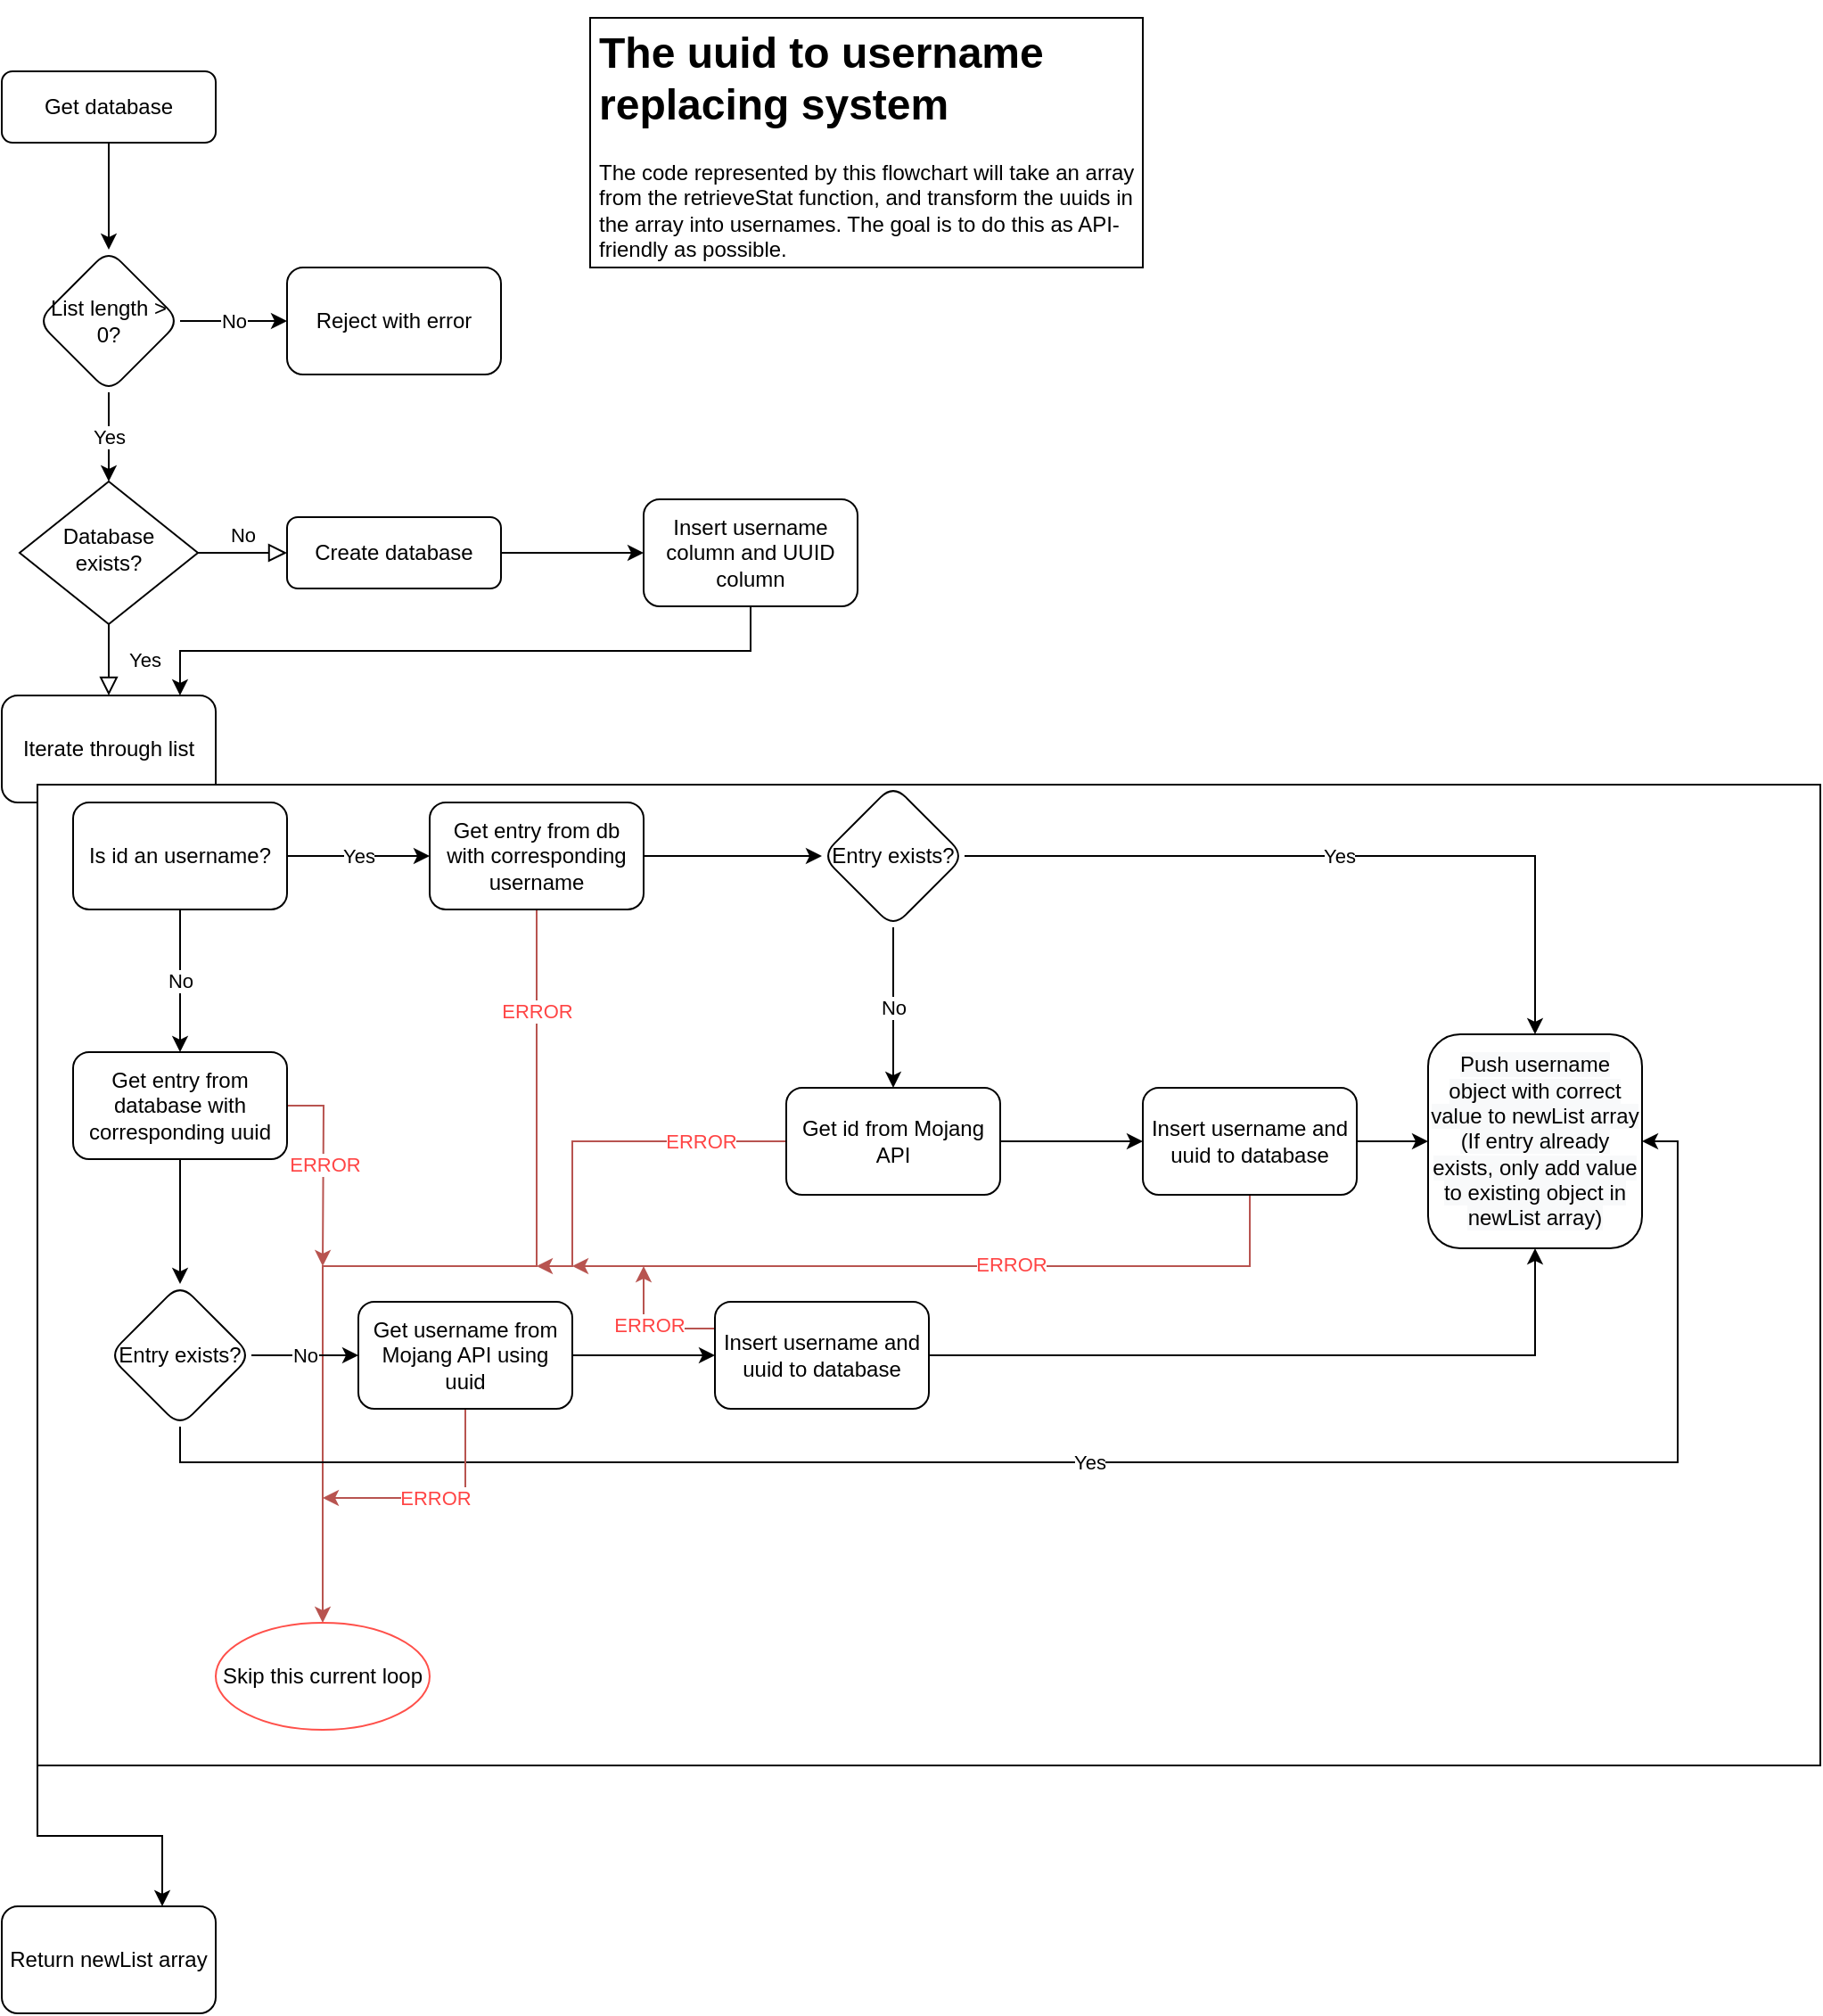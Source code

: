 <mxfile version="15.2.7" type="device"><diagram id="C5RBs43oDa-KdzZeNtuy" name="nameReplacer"><mxGraphModel dx="2844" dy="1644" grid="1" gridSize="10" guides="1" tooltips="1" connect="1" arrows="1" fold="1" page="1" pageScale="1" pageWidth="827" pageHeight="1169" math="0" shadow="0"><root><mxCell id="WIyWlLk6GJQsqaUBKTNV-0"/><mxCell id="WIyWlLk6GJQsqaUBKTNV-1" parent="WIyWlLk6GJQsqaUBKTNV-0"/><mxCell id="yE2sMuW5LS-2qirhEya3-6" value="" style="edgeStyle=orthogonalEdgeStyle;rounded=0;orthogonalLoop=1;jettySize=auto;html=1;" parent="WIyWlLk6GJQsqaUBKTNV-1" source="WIyWlLk6GJQsqaUBKTNV-3" target="yE2sMuW5LS-2qirhEya3-5" edge="1"><mxGeometry relative="1" as="geometry"/></mxCell><mxCell id="WIyWlLk6GJQsqaUBKTNV-3" value="Get database" style="rounded=1;whiteSpace=wrap;html=1;fontSize=12;glass=0;strokeWidth=1;shadow=0;" parent="WIyWlLk6GJQsqaUBKTNV-1" vertex="1"><mxGeometry x="160" y="80" width="120" height="40" as="geometry"/></mxCell><mxCell id="WIyWlLk6GJQsqaUBKTNV-4" value="Yes" style="rounded=0;html=1;jettySize=auto;orthogonalLoop=1;fontSize=11;endArrow=block;endFill=0;endSize=8;strokeWidth=1;shadow=0;labelBackgroundColor=none;edgeStyle=orthogonalEdgeStyle;" parent="WIyWlLk6GJQsqaUBKTNV-1" source="WIyWlLk6GJQsqaUBKTNV-6" edge="1"><mxGeometry y="20" relative="1" as="geometry"><mxPoint as="offset"/><mxPoint x="220" y="430" as="targetPoint"/></mxGeometry></mxCell><mxCell id="WIyWlLk6GJQsqaUBKTNV-5" value="No" style="edgeStyle=orthogonalEdgeStyle;rounded=0;html=1;jettySize=auto;orthogonalLoop=1;fontSize=11;endArrow=block;endFill=0;endSize=8;strokeWidth=1;shadow=0;labelBackgroundColor=none;" parent="WIyWlLk6GJQsqaUBKTNV-1" source="WIyWlLk6GJQsqaUBKTNV-6" target="WIyWlLk6GJQsqaUBKTNV-7" edge="1"><mxGeometry y="10" relative="1" as="geometry"><mxPoint as="offset"/></mxGeometry></mxCell><mxCell id="WIyWlLk6GJQsqaUBKTNV-6" value="Database exists?" style="rhombus;whiteSpace=wrap;html=1;shadow=0;fontFamily=Helvetica;fontSize=12;align=center;strokeWidth=1;spacing=6;spacingTop=-4;" parent="WIyWlLk6GJQsqaUBKTNV-1" vertex="1"><mxGeometry x="170" y="310" width="100" height="80" as="geometry"/></mxCell><mxCell id="yE2sMuW5LS-2qirhEya3-3" value="" style="edgeStyle=orthogonalEdgeStyle;rounded=0;orthogonalLoop=1;jettySize=auto;html=1;" parent="WIyWlLk6GJQsqaUBKTNV-1" source="WIyWlLk6GJQsqaUBKTNV-7" target="yE2sMuW5LS-2qirhEya3-2" edge="1"><mxGeometry relative="1" as="geometry"/></mxCell><mxCell id="WIyWlLk6GJQsqaUBKTNV-7" value="Create database" style="rounded=1;whiteSpace=wrap;html=1;fontSize=12;glass=0;strokeWidth=1;shadow=0;" parent="WIyWlLk6GJQsqaUBKTNV-1" vertex="1"><mxGeometry x="320" y="330" width="120" height="40" as="geometry"/></mxCell><mxCell id="yE2sMuW5LS-2qirhEya3-18" style="edgeStyle=orthogonalEdgeStyle;rounded=0;orthogonalLoop=1;jettySize=auto;html=1;exitX=0.5;exitY=1;exitDx=0;exitDy=0;entryX=0.833;entryY=0;entryDx=0;entryDy=0;entryPerimeter=0;" parent="WIyWlLk6GJQsqaUBKTNV-1" source="yE2sMuW5LS-2qirhEya3-2" target="yE2sMuW5LS-2qirhEya3-15" edge="1"><mxGeometry relative="1" as="geometry"><mxPoint x="261" y="440" as="targetPoint"/></mxGeometry></mxCell><mxCell id="yE2sMuW5LS-2qirhEya3-2" value="Insert username column and UUID column" style="rounded=1;whiteSpace=wrap;html=1;shadow=0;strokeWidth=1;glass=0;" parent="WIyWlLk6GJQsqaUBKTNV-1" vertex="1"><mxGeometry x="520" y="320" width="120" height="60" as="geometry"/></mxCell><mxCell id="yE2sMuW5LS-2qirhEya3-8" value="No" style="edgeStyle=orthogonalEdgeStyle;rounded=0;orthogonalLoop=1;jettySize=auto;html=1;" parent="WIyWlLk6GJQsqaUBKTNV-1" source="yE2sMuW5LS-2qirhEya3-5" target="yE2sMuW5LS-2qirhEya3-7" edge="1"><mxGeometry relative="1" as="geometry"/></mxCell><mxCell id="yE2sMuW5LS-2qirhEya3-10" value="Yes" style="edgeStyle=orthogonalEdgeStyle;rounded=0;orthogonalLoop=1;jettySize=auto;html=1;" parent="WIyWlLk6GJQsqaUBKTNV-1" source="yE2sMuW5LS-2qirhEya3-5" target="WIyWlLk6GJQsqaUBKTNV-6" edge="1"><mxGeometry relative="1" as="geometry"/></mxCell><mxCell id="yE2sMuW5LS-2qirhEya3-5" value="List length &amp;gt; 0?" style="rhombus;whiteSpace=wrap;html=1;rounded=1;shadow=0;strokeWidth=1;glass=0;" parent="WIyWlLk6GJQsqaUBKTNV-1" vertex="1"><mxGeometry x="180" y="180" width="80" height="80" as="geometry"/></mxCell><mxCell id="yE2sMuW5LS-2qirhEya3-7" value="Reject with error" style="whiteSpace=wrap;html=1;rounded=1;shadow=0;strokeWidth=1;glass=0;" parent="WIyWlLk6GJQsqaUBKTNV-1" vertex="1"><mxGeometry x="320" y="190" width="120" height="60" as="geometry"/></mxCell><mxCell id="yE2sMuW5LS-2qirhEya3-15" value="Iterate through list" style="rounded=1;whiteSpace=wrap;html=1;" parent="WIyWlLk6GJQsqaUBKTNV-1" vertex="1"><mxGeometry x="160" y="430" width="120" height="60" as="geometry"/></mxCell><mxCell id="5aNToOu_2usPjjUvXHYw-5" style="edgeStyle=orthogonalEdgeStyle;rounded=0;orthogonalLoop=1;jettySize=auto;html=1;exitX=0;exitY=1;exitDx=0;exitDy=0;entryX=0.75;entryY=0;entryDx=0;entryDy=0;" edge="1" parent="WIyWlLk6GJQsqaUBKTNV-1" source="yE2sMuW5LS-2qirhEya3-19" target="5aNToOu_2usPjjUvXHYw-3"><mxGeometry relative="1" as="geometry"/></mxCell><mxCell id="yE2sMuW5LS-2qirhEya3-19" value="" style="whiteSpace=wrap;html=1;fillColor=default;" parent="WIyWlLk6GJQsqaUBKTNV-1" vertex="1"><mxGeometry x="180" y="480" width="1000" height="550" as="geometry"/></mxCell><mxCell id="yE2sMuW5LS-2qirhEya3-22" value="Yes" style="edgeStyle=orthogonalEdgeStyle;rounded=0;orthogonalLoop=1;jettySize=auto;html=1;" parent="WIyWlLk6GJQsqaUBKTNV-1" source="yE2sMuW5LS-2qirhEya3-20" target="yE2sMuW5LS-2qirhEya3-21" edge="1"><mxGeometry relative="1" as="geometry"/></mxCell><mxCell id="yE2sMuW5LS-2qirhEya3-24" value="No" style="edgeStyle=orthogonalEdgeStyle;rounded=0;orthogonalLoop=1;jettySize=auto;html=1;" parent="WIyWlLk6GJQsqaUBKTNV-1" source="yE2sMuW5LS-2qirhEya3-20" target="yE2sMuW5LS-2qirhEya3-23" edge="1"><mxGeometry relative="1" as="geometry"/></mxCell><mxCell id="yE2sMuW5LS-2qirhEya3-20" value="Is id an username?" style="rounded=1;whiteSpace=wrap;html=1;fillColor=default;" parent="WIyWlLk6GJQsqaUBKTNV-1" vertex="1"><mxGeometry x="200" y="490" width="120" height="60" as="geometry"/></mxCell><mxCell id="yE2sMuW5LS-2qirhEya3-26" value="" style="edgeStyle=orthogonalEdgeStyle;rounded=0;orthogonalLoop=1;jettySize=auto;html=1;" parent="WIyWlLk6GJQsqaUBKTNV-1" source="yE2sMuW5LS-2qirhEya3-21" target="yE2sMuW5LS-2qirhEya3-25" edge="1"><mxGeometry relative="1" as="geometry"/></mxCell><mxCell id="yE2sMuW5LS-2qirhEya3-48" value="" style="edgeStyle=orthogonalEdgeStyle;rounded=0;orthogonalLoop=1;jettySize=auto;html=1;fillColor=#f8cecc;strokeColor=#b85450;fontColor=#FF4545;" parent="WIyWlLk6GJQsqaUBKTNV-1" source="yE2sMuW5LS-2qirhEya3-21" target="yE2sMuW5LS-2qirhEya3-47" edge="1"><mxGeometry relative="1" as="geometry"/></mxCell><mxCell id="yE2sMuW5LS-2qirhEya3-58" value="ERROR" style="edgeLabel;html=1;align=center;verticalAlign=middle;resizable=0;points=[];fontColor=#FF4545;" parent="yE2sMuW5LS-2qirhEya3-48" vertex="1" connectable="0"><mxGeometry x="-0.781" relative="1" as="geometry"><mxPoint as="offset"/></mxGeometry></mxCell><mxCell id="yE2sMuW5LS-2qirhEya3-21" value="Get entry from db with corresponding username" style="rounded=1;whiteSpace=wrap;html=1;fillColor=default;" parent="WIyWlLk6GJQsqaUBKTNV-1" vertex="1"><mxGeometry x="400" y="490" width="120" height="60" as="geometry"/></mxCell><mxCell id="yE2sMuW5LS-2qirhEya3-36" value="" style="edgeStyle=orthogonalEdgeStyle;rounded=0;orthogonalLoop=1;jettySize=auto;html=1;" parent="WIyWlLk6GJQsqaUBKTNV-1" source="yE2sMuW5LS-2qirhEya3-23" target="yE2sMuW5LS-2qirhEya3-35" edge="1"><mxGeometry relative="1" as="geometry"/></mxCell><mxCell id="yE2sMuW5LS-2qirhEya3-51" value="" style="edgeStyle=orthogonalEdgeStyle;rounded=0;orthogonalLoop=1;jettySize=auto;html=1;fontColor=#FF4545;strokeColor=#B85450;" parent="WIyWlLk6GJQsqaUBKTNV-1" source="yE2sMuW5LS-2qirhEya3-23" edge="1"><mxGeometry relative="1" as="geometry"><mxPoint x="340" y="750" as="targetPoint"/></mxGeometry></mxCell><mxCell id="yE2sMuW5LS-2qirhEya3-59" value="ERROR" style="edgeLabel;html=1;align=center;verticalAlign=middle;resizable=0;points=[];fontColor=#FF4545;" parent="yE2sMuW5LS-2qirhEya3-51" vertex="1" connectable="0"><mxGeometry x="-0.036" relative="1" as="geometry"><mxPoint as="offset"/></mxGeometry></mxCell><mxCell id="yE2sMuW5LS-2qirhEya3-23" value="Get entry from database with corresponding uuid" style="rounded=1;whiteSpace=wrap;html=1;fillColor=default;" parent="WIyWlLk6GJQsqaUBKTNV-1" vertex="1"><mxGeometry x="200" y="630" width="120" height="60" as="geometry"/></mxCell><mxCell id="yE2sMuW5LS-2qirhEya3-28" value="Yes" style="edgeStyle=orthogonalEdgeStyle;rounded=0;orthogonalLoop=1;jettySize=auto;html=1;entryX=0.5;entryY=0;entryDx=0;entryDy=0;" parent="WIyWlLk6GJQsqaUBKTNV-1" source="yE2sMuW5LS-2qirhEya3-25" target="yE2sMuW5LS-2qirhEya3-33" edge="1"><mxGeometry relative="1" as="geometry"><mxPoint x="760" y="550" as="targetPoint"/></mxGeometry></mxCell><mxCell id="yE2sMuW5LS-2qirhEya3-30" value="No" style="edgeStyle=orthogonalEdgeStyle;rounded=0;orthogonalLoop=1;jettySize=auto;html=1;" parent="WIyWlLk6GJQsqaUBKTNV-1" source="yE2sMuW5LS-2qirhEya3-25" target="yE2sMuW5LS-2qirhEya3-29" edge="1"><mxGeometry relative="1" as="geometry"/></mxCell><mxCell id="yE2sMuW5LS-2qirhEya3-25" value="Entry exists?" style="rhombus;whiteSpace=wrap;html=1;rounded=1;fillColor=default;" parent="WIyWlLk6GJQsqaUBKTNV-1" vertex="1"><mxGeometry x="620" y="480" width="80" height="80" as="geometry"/></mxCell><mxCell id="yE2sMuW5LS-2qirhEya3-32" value="" style="edgeStyle=orthogonalEdgeStyle;rounded=0;orthogonalLoop=1;jettySize=auto;html=1;" parent="WIyWlLk6GJQsqaUBKTNV-1" source="yE2sMuW5LS-2qirhEya3-29" target="yE2sMuW5LS-2qirhEya3-31" edge="1"><mxGeometry relative="1" as="geometry"/></mxCell><mxCell id="yE2sMuW5LS-2qirhEya3-53" style="edgeStyle=orthogonalEdgeStyle;rounded=0;orthogonalLoop=1;jettySize=auto;html=1;exitX=0;exitY=0.5;exitDx=0;exitDy=0;fontColor=#FF4545;strokeColor=#B85450;" parent="WIyWlLk6GJQsqaUBKTNV-1" source="yE2sMuW5LS-2qirhEya3-29" edge="1"><mxGeometry relative="1" as="geometry"><mxPoint x="460" y="750" as="targetPoint"/><Array as="points"><mxPoint x="480" y="680"/><mxPoint x="480" y="750"/></Array></mxGeometry></mxCell><mxCell id="yE2sMuW5LS-2qirhEya3-57" value="ERROR" style="edgeLabel;html=1;align=center;verticalAlign=middle;resizable=0;points=[];fontColor=#FF4545;" parent="yE2sMuW5LS-2qirhEya3-53" vertex="1" connectable="0"><mxGeometry x="-0.543" relative="1" as="geometry"><mxPoint as="offset"/></mxGeometry></mxCell><mxCell id="yE2sMuW5LS-2qirhEya3-29" value="Get id from Mojang API" style="whiteSpace=wrap;html=1;rounded=1;fillColor=default;" parent="WIyWlLk6GJQsqaUBKTNV-1" vertex="1"><mxGeometry x="600" y="650" width="120" height="60" as="geometry"/></mxCell><mxCell id="yE2sMuW5LS-2qirhEya3-34" value="" style="edgeStyle=orthogonalEdgeStyle;rounded=0;orthogonalLoop=1;jettySize=auto;html=1;" parent="WIyWlLk6GJQsqaUBKTNV-1" source="yE2sMuW5LS-2qirhEya3-31" target="yE2sMuW5LS-2qirhEya3-33" edge="1"><mxGeometry relative="1" as="geometry"/></mxCell><mxCell id="yE2sMuW5LS-2qirhEya3-55" style="edgeStyle=orthogonalEdgeStyle;rounded=0;orthogonalLoop=1;jettySize=auto;html=1;exitX=0.5;exitY=1;exitDx=0;exitDy=0;fontColor=#FF4545;strokeColor=#B85450;" parent="WIyWlLk6GJQsqaUBKTNV-1" source="yE2sMuW5LS-2qirhEya3-31" edge="1"><mxGeometry relative="1" as="geometry"><mxPoint x="480" y="750" as="targetPoint"/><Array as="points"><mxPoint x="860" y="750"/></Array></mxGeometry></mxCell><mxCell id="yE2sMuW5LS-2qirhEya3-56" value="ERROR" style="edgeLabel;html=1;align=center;verticalAlign=middle;resizable=0;points=[];fontColor=#FF4545;" parent="yE2sMuW5LS-2qirhEya3-55" vertex="1" connectable="0"><mxGeometry x="-0.171" y="-1" relative="1" as="geometry"><mxPoint as="offset"/></mxGeometry></mxCell><mxCell id="yE2sMuW5LS-2qirhEya3-31" value="Insert username and uuid to database" style="whiteSpace=wrap;html=1;rounded=1;fillColor=default;" parent="WIyWlLk6GJQsqaUBKTNV-1" vertex="1"><mxGeometry x="800" y="650" width="120" height="60" as="geometry"/></mxCell><mxCell id="yE2sMuW5LS-2qirhEya3-33" value="&lt;span style=&quot;color: rgb(0 , 0 , 0) ; font-family: &amp;#34;helvetica&amp;#34; ; font-size: 12px ; font-style: normal ; font-weight: 400 ; letter-spacing: normal ; text-align: center ; text-indent: 0px ; text-transform: none ; word-spacing: 0px ; background-color: rgb(248 , 249 , 250) ; display: inline ; float: none&quot;&gt;Push username object with correct value to newList array (If entry already exists, only add value to existing object in newList array)&lt;/span&gt;" style="whiteSpace=wrap;html=1;rounded=1;fillColor=default;" parent="WIyWlLk6GJQsqaUBKTNV-1" vertex="1"><mxGeometry x="960" y="620" width="120" height="120" as="geometry"/></mxCell><mxCell id="yE2sMuW5LS-2qirhEya3-38" value="No" style="edgeStyle=orthogonalEdgeStyle;rounded=0;orthogonalLoop=1;jettySize=auto;html=1;" parent="WIyWlLk6GJQsqaUBKTNV-1" source="yE2sMuW5LS-2qirhEya3-35" target="yE2sMuW5LS-2qirhEya3-37" edge="1"><mxGeometry relative="1" as="geometry"/></mxCell><mxCell id="yE2sMuW5LS-2qirhEya3-41" value="Yes" style="edgeStyle=orthogonalEdgeStyle;rounded=0;orthogonalLoop=1;jettySize=auto;html=1;entryX=1;entryY=0.5;entryDx=0;entryDy=0;" parent="WIyWlLk6GJQsqaUBKTNV-1" source="yE2sMuW5LS-2qirhEya3-35" target="yE2sMuW5LS-2qirhEya3-33" edge="1"><mxGeometry relative="1" as="geometry"><mxPoint x="260" y="930" as="targetPoint"/><Array as="points"><mxPoint x="260" y="860"/><mxPoint x="1100" y="860"/><mxPoint x="1100" y="680"/></Array></mxGeometry></mxCell><mxCell id="yE2sMuW5LS-2qirhEya3-35" value="Entry exists?" style="rhombus;whiteSpace=wrap;html=1;rounded=1;fillColor=default;" parent="WIyWlLk6GJQsqaUBKTNV-1" vertex="1"><mxGeometry x="220" y="760" width="80" height="80" as="geometry"/></mxCell><mxCell id="yE2sMuW5LS-2qirhEya3-43" value="" style="edgeStyle=orthogonalEdgeStyle;rounded=0;orthogonalLoop=1;jettySize=auto;html=1;" parent="WIyWlLk6GJQsqaUBKTNV-1" source="yE2sMuW5LS-2qirhEya3-37" target="yE2sMuW5LS-2qirhEya3-42" edge="1"><mxGeometry relative="1" as="geometry"/></mxCell><mxCell id="yE2sMuW5LS-2qirhEya3-62" style="edgeStyle=orthogonalEdgeStyle;rounded=0;orthogonalLoop=1;jettySize=auto;html=1;exitX=0.5;exitY=1;exitDx=0;exitDy=0;fontColor=#FF4545;strokeColor=#B85450;" parent="WIyWlLk6GJQsqaUBKTNV-1" source="yE2sMuW5LS-2qirhEya3-37" edge="1"><mxGeometry relative="1" as="geometry"><mxPoint x="340" y="880" as="targetPoint"/><Array as="points"><mxPoint x="420" y="880"/></Array></mxGeometry></mxCell><mxCell id="yE2sMuW5LS-2qirhEya3-63" value="ERROR" style="edgeLabel;html=1;align=center;verticalAlign=middle;resizable=0;points=[];fontColor=#FF4545;" parent="yE2sMuW5LS-2qirhEya3-62" vertex="1" connectable="0"><mxGeometry x="0.031" relative="1" as="geometry"><mxPoint as="offset"/></mxGeometry></mxCell><mxCell id="yE2sMuW5LS-2qirhEya3-37" value="Get username from Mojang API using uuid" style="whiteSpace=wrap;html=1;rounded=1;fillColor=default;" parent="WIyWlLk6GJQsqaUBKTNV-1" vertex="1"><mxGeometry x="360" y="770" width="120" height="60" as="geometry"/></mxCell><mxCell id="yE2sMuW5LS-2qirhEya3-46" style="edgeStyle=orthogonalEdgeStyle;rounded=0;orthogonalLoop=1;jettySize=auto;html=1;entryX=0.5;entryY=1;entryDx=0;entryDy=0;" parent="WIyWlLk6GJQsqaUBKTNV-1" source="yE2sMuW5LS-2qirhEya3-42" target="yE2sMuW5LS-2qirhEya3-33" edge="1"><mxGeometry relative="1" as="geometry"/></mxCell><mxCell id="yE2sMuW5LS-2qirhEya3-60" style="edgeStyle=orthogonalEdgeStyle;rounded=0;orthogonalLoop=1;jettySize=auto;html=1;exitX=0;exitY=0.25;exitDx=0;exitDy=0;fontColor=#FF4545;strokeColor=#B85450;" parent="WIyWlLk6GJQsqaUBKTNV-1" source="yE2sMuW5LS-2qirhEya3-42" edge="1"><mxGeometry relative="1" as="geometry"><mxPoint x="520" y="750" as="targetPoint"/><Array as="points"><mxPoint x="520" y="785"/></Array></mxGeometry></mxCell><mxCell id="yE2sMuW5LS-2qirhEya3-61" value="ERROR" style="edgeLabel;html=1;align=center;verticalAlign=middle;resizable=0;points=[];fontColor=#FF4545;" parent="yE2sMuW5LS-2qirhEya3-60" vertex="1" connectable="0"><mxGeometry x="-0.013" y="-2" relative="1" as="geometry"><mxPoint as="offset"/></mxGeometry></mxCell><mxCell id="yE2sMuW5LS-2qirhEya3-42" value="Insert username and uuid to database" style="whiteSpace=wrap;html=1;rounded=1;fillColor=default;" parent="WIyWlLk6GJQsqaUBKTNV-1" vertex="1"><mxGeometry x="560" y="770" width="120" height="60" as="geometry"/></mxCell><mxCell id="yE2sMuW5LS-2qirhEya3-47" value="Skip this current loop" style="ellipse;whiteSpace=wrap;html=1;rounded=1;fillColor=default;strokeColor=#FF504A;" parent="WIyWlLk6GJQsqaUBKTNV-1" vertex="1"><mxGeometry x="280" y="950" width="120" height="60" as="geometry"/></mxCell><mxCell id="yE2sMuW5LS-2qirhEya3-64" value="&lt;h1&gt;&lt;font color=&quot;#000000&quot;&gt;The uuid to username replacing system&lt;/font&gt;&lt;/h1&gt;&lt;p&gt;&lt;font color=&quot;#000000&quot;&gt;The code represented by this flowchart will take an array from the retrieveStat function, and transform the uuids in the array into usernames. The goal is to do this as API-friendly as possible.&amp;nbsp;&lt;/font&gt;&lt;/p&gt;" style="text;html=1;strokeColor=default;fillColor=default;spacing=5;spacingTop=-20;whiteSpace=wrap;overflow=hidden;rounded=0;fontColor=#FF4545;" parent="WIyWlLk6GJQsqaUBKTNV-1" vertex="1"><mxGeometry x="490" y="50" width="310" height="140" as="geometry"/></mxCell><mxCell id="5aNToOu_2usPjjUvXHYw-3" value="Return newList array" style="rounded=1;whiteSpace=wrap;html=1;" vertex="1" parent="WIyWlLk6GJQsqaUBKTNV-1"><mxGeometry x="160" y="1109" width="120" height="60" as="geometry"/></mxCell></root></mxGraphModel></diagram></mxfile>